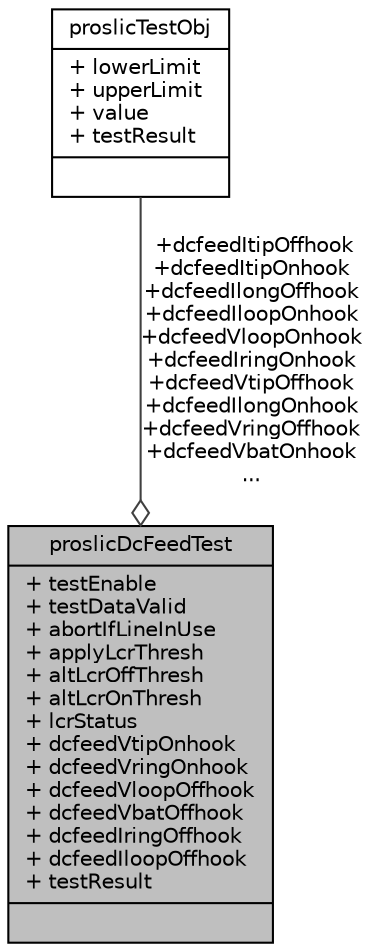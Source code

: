 digraph "proslicDcFeedTest"
{
  edge [fontname="Helvetica",fontsize="10",labelfontname="Helvetica",labelfontsize="10"];
  node [fontname="Helvetica",fontsize="10",shape=record];
  Node1 [label="{proslicDcFeedTest\n|+ testEnable\l+ testDataValid\l+ abortIfLineInUse\l+ applyLcrThresh\l+ altLcrOffThresh\l+ altLcrOnThresh\l+ lcrStatus\l+ dcfeedVtipOnhook\l+ dcfeedVringOnhook\l+ dcfeedVloopOffhook\l+ dcfeedVbatOffhook\l+ dcfeedIringOffhook\l+ dcfeedIloopOffhook\l+ testResult\l|}",height=0.2,width=0.4,color="black", fillcolor="grey75", style="filled", fontcolor="black"];
  Node2 -> Node1 [color="grey25",fontsize="10",style="solid",label=" +dcfeedItipOffhook\n+dcfeedItipOnhook\n+dcfeedIlongOffhook\n+dcfeedIloopOnhook\n+dcfeedVloopOnhook\n+dcfeedIringOnhook\n+dcfeedVtipOffhook\n+dcfeedIlongOnhook\n+dcfeedVringOffhook\n+dcfeedVbatOnhook\n..." ,arrowhead="odiamond",fontname="Helvetica"];
  Node2 [label="{proslicTestObj\n|+ lowerLimit\l+ upperLimit\l+ value\l+ testResult\l|}",height=0.2,width=0.4,color="black", fillcolor="white", style="filled",URL="$structproslic_test_obj.html"];
}

